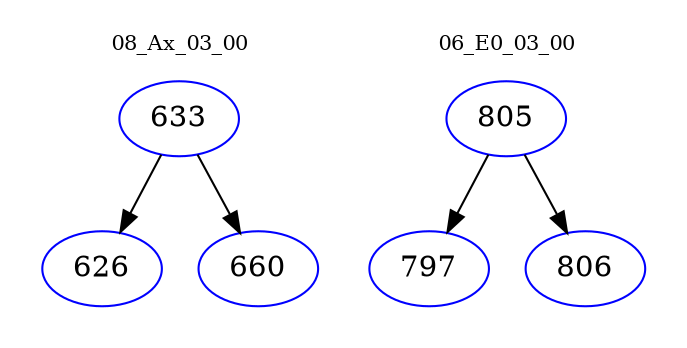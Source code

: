 digraph{
subgraph cluster_0 {
color = white
label = "08_Ax_03_00";
fontsize=10;
T0_633 [label="633", color="blue"]
T0_633 -> T0_626 [color="black"]
T0_626 [label="626", color="blue"]
T0_633 -> T0_660 [color="black"]
T0_660 [label="660", color="blue"]
}
subgraph cluster_1 {
color = white
label = "06_E0_03_00";
fontsize=10;
T1_805 [label="805", color="blue"]
T1_805 -> T1_797 [color="black"]
T1_797 [label="797", color="blue"]
T1_805 -> T1_806 [color="black"]
T1_806 [label="806", color="blue"]
}
}
